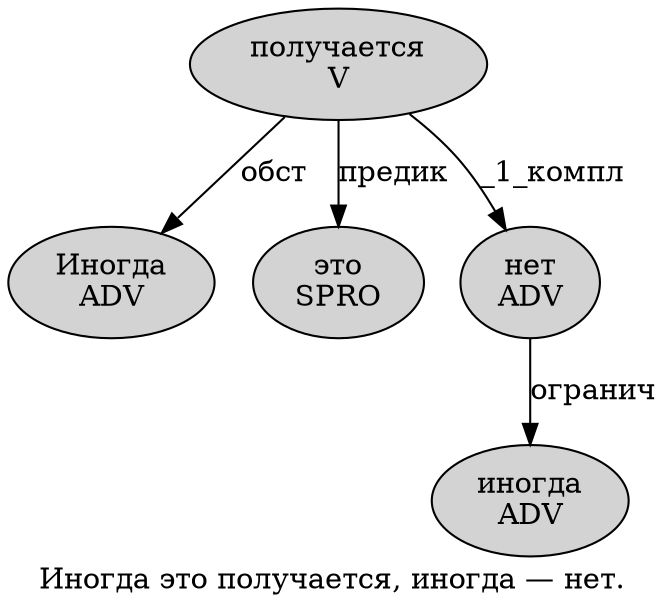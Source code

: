 digraph SENTENCE_2338 {
	graph [label="Иногда это получается, иногда — нет."]
	node [style=filled]
		0 [label="Иногда
ADV" color="" fillcolor=lightgray penwidth=1 shape=ellipse]
		1 [label="это
SPRO" color="" fillcolor=lightgray penwidth=1 shape=ellipse]
		2 [label="получается
V" color="" fillcolor=lightgray penwidth=1 shape=ellipse]
		4 [label="иногда
ADV" color="" fillcolor=lightgray penwidth=1 shape=ellipse]
		6 [label="нет
ADV" color="" fillcolor=lightgray penwidth=1 shape=ellipse]
			2 -> 0 [label="обст"]
			2 -> 1 [label="предик"]
			2 -> 6 [label="_1_компл"]
			6 -> 4 [label="огранич"]
}